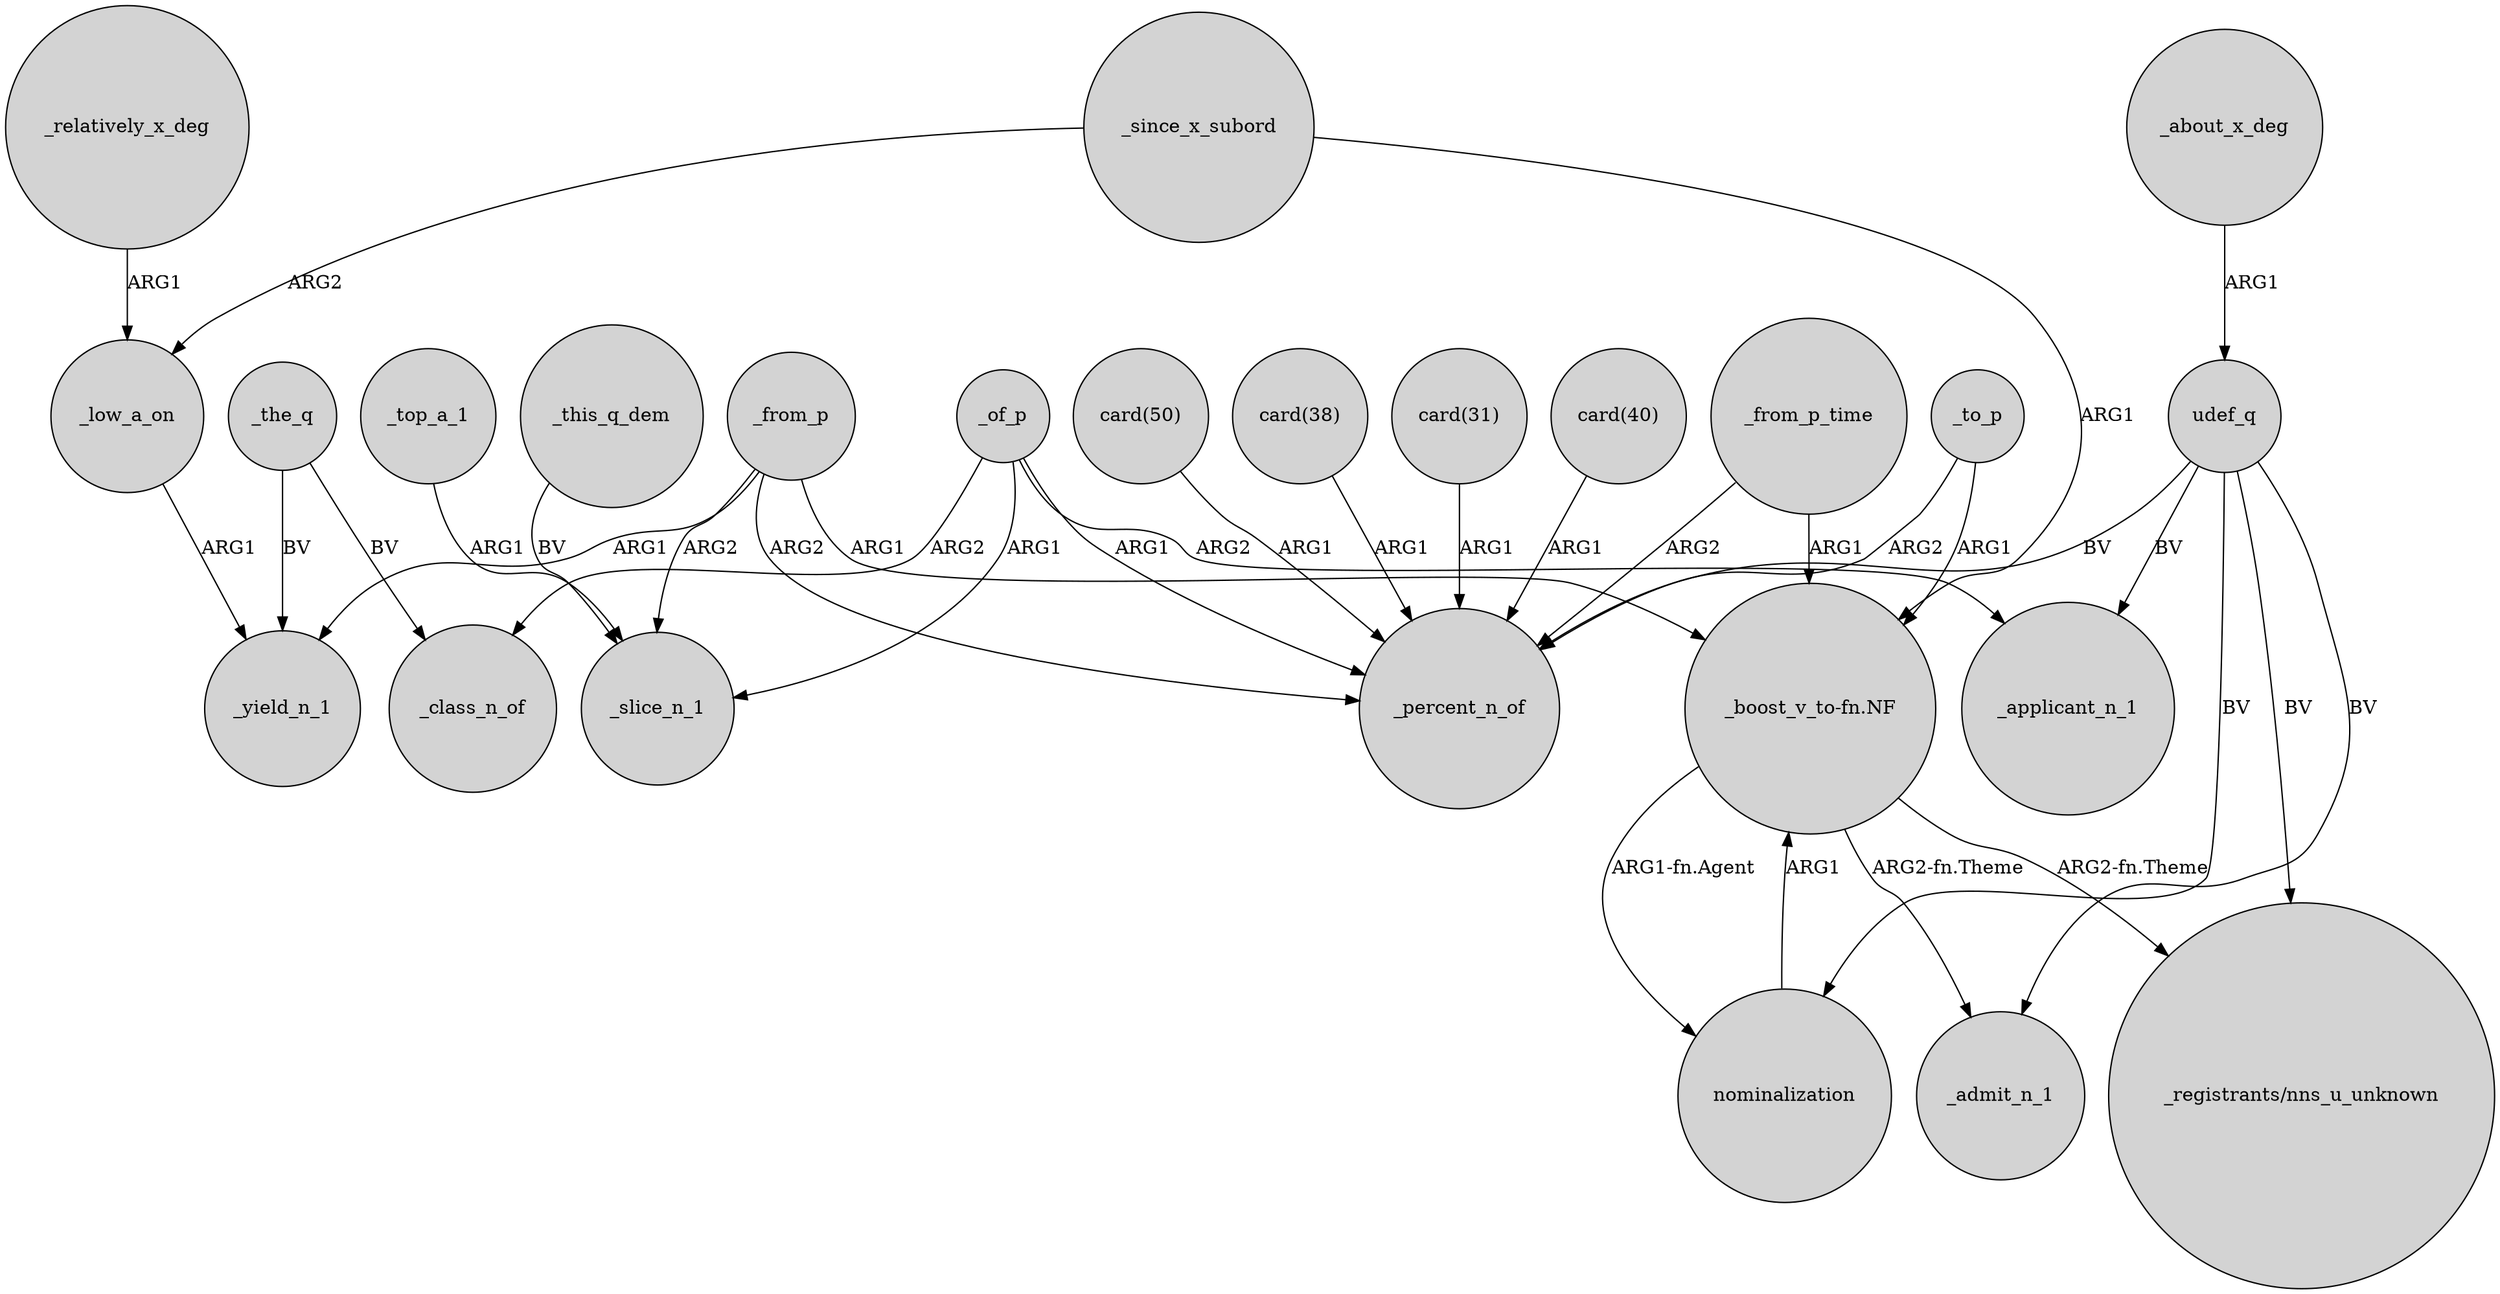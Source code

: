 digraph {
	node [shape=circle style=filled]
	_the_q -> _yield_n_1 [label=BV]
	_from_p -> "_boost_v_to-fn.NF" [label=ARG1]
	_top_a_1 -> _slice_n_1 [label=ARG1]
	"card(40)" -> _percent_n_of [label=ARG1]
	_to_p -> "_boost_v_to-fn.NF" [label=ARG1]
	_of_p -> _slice_n_1 [label=ARG1]
	udef_q -> _applicant_n_1 [label=BV]
	"_boost_v_to-fn.NF" -> "_registrants/nns_u_unknown" [label="ARG2-fn.Theme"]
	_this_q_dem -> _slice_n_1 [label=BV]
	_relatively_x_deg -> _low_a_on [label=ARG1]
	_from_p_time -> "_boost_v_to-fn.NF" [label=ARG1]
	_of_p -> _class_n_of [label=ARG2]
	_about_x_deg -> udef_q [label=ARG1]
	_the_q -> _class_n_of [label=BV]
	udef_q -> _admit_n_1 [label=BV]
	_of_p -> _percent_n_of [label=ARG1]
	_since_x_subord -> "_boost_v_to-fn.NF" [label=ARG1]
	_since_x_subord -> _low_a_on [label=ARG2]
	_from_p -> _yield_n_1 [label=ARG1]
	"card(50)" -> _percent_n_of [label=ARG1]
	"_boost_v_to-fn.NF" -> nominalization [label="ARG1-fn.Agent"]
	udef_q -> "_registrants/nns_u_unknown" [label=BV]
	_of_p -> _applicant_n_1 [label=ARG2]
	_from_p_time -> _percent_n_of [label=ARG2]
	"card(38)" -> _percent_n_of [label=ARG1]
	udef_q -> nominalization [label=BV]
	"_boost_v_to-fn.NF" -> _admit_n_1 [label="ARG2-fn.Theme"]
	_to_p -> _percent_n_of [label=ARG2]
	nominalization -> "_boost_v_to-fn.NF" [label=ARG1]
	_from_p -> _percent_n_of [label=ARG2]
	udef_q -> _percent_n_of [label=BV]
	"card(31)" -> _percent_n_of [label=ARG1]
	_from_p -> _slice_n_1 [label=ARG2]
	_low_a_on -> _yield_n_1 [label=ARG1]
}
